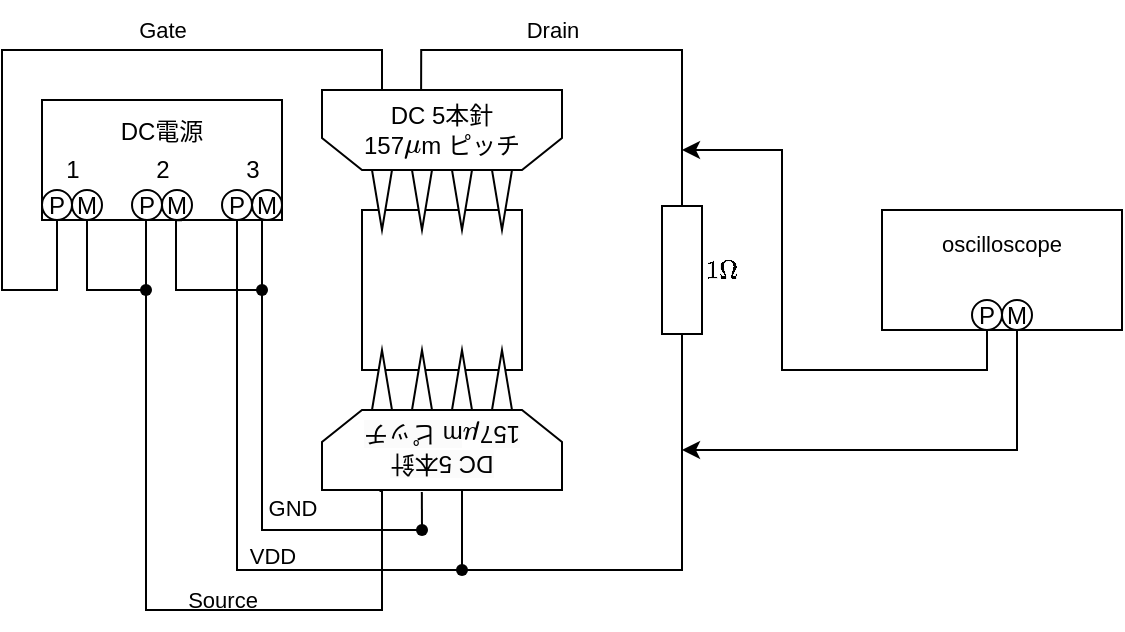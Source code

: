 <mxfile version="20.7.4" type="device"><diagram id="lJlWL80o5vvQ_0Lk5Py4" name="ページ1"><mxGraphModel dx="1036" dy="606" grid="1" gridSize="10" guides="1" tooltips="1" connect="1" arrows="1" fold="1" page="1" pageScale="1" pageWidth="1169" pageHeight="827" math="1" shadow="0"><root><mxCell id="0"/><mxCell id="1" parent="0"/><mxCell id="Lxxea2uUE8DYViSsnTuI-1" value="" style="whiteSpace=wrap;html=1;aspect=fixed;" parent="1" vertex="1"><mxGeometry x="480" y="280" width="80" height="80" as="geometry"/></mxCell><mxCell id="Lxxea2uUE8DYViSsnTuI-13" value="" style="group" parent="1" vertex="1" connectable="0"><mxGeometry x="460" y="220" width="120" height="70" as="geometry"/></mxCell><mxCell id="Lxxea2uUE8DYViSsnTuI-8" value="DC 5本針&lt;br&gt;157&lt;svg style=&quot;vertical-align: -0.489ex;&quot; xmlns:xlink=&quot;http://www.w3.org/1999/xlink&quot; viewBox=&quot;0 -442 603 658&quot; role=&quot;img&quot; height=&quot;1.489ex&quot; width=&quot;1.364ex&quot; xmlns=&quot;http://www.w3.org/2000/svg&quot;&gt;&lt;defs&gt;&lt;path d=&quot;M58 -216Q44 -216 34 -208T23 -186Q23 -176 96 116T173 414Q186 442 219 442Q231 441 239 435T249 423T251 413Q251 401 220 279T187 142Q185 131 185 107V99Q185 26 252 26Q261 26 270 27T287 31T302 38T315 45T327 55T338 65T348 77T356 88T365 100L372 110L408 253Q444 395 448 404Q461 431 491 431Q504 431 512 424T523 412T525 402L449 84Q448 79 448 68Q448 43 455 35T476 26Q485 27 496 35Q517 55 537 131Q543 151 547 152Q549 153 557 153H561Q580 153 580 144Q580 138 575 117T555 63T523 13Q510 0 491 -8Q483 -10 467 -10Q446 -10 429 -4T402 11T385 29T376 44T374 51L368 45Q362 39 350 30T324 12T288 -4T246 -11Q199 -11 153 12L129 -85Q108 -167 104 -180T92 -202Q76 -216 58 -216Z&quot; id=&quot;MJX-1-TEX-I-1D707&quot;&gt;&lt;/path&gt;&lt;/defs&gt;&lt;g transform=&quot;scale(1,-1)&quot; stroke-width=&quot;0&quot; fill=&quot;currentColor&quot; stroke=&quot;currentColor&quot;&gt;&lt;g data-mml-node=&quot;math&quot;&gt;&lt;g data-mml-node=&quot;mstyle&quot;&gt;&lt;g data-mml-node=&quot;mi&quot;&gt;&lt;use xlink:href=&quot;#MJX-1-TEX-I-1D707&quot; data-c=&quot;1D707&quot;&gt;&lt;/use&gt;&lt;/g&gt;&lt;/g&gt;&lt;/g&gt;&lt;/g&gt;&lt;/svg&gt;m ピッチ" style="shape=loopLimit;whiteSpace=wrap;html=1;direction=west;" parent="Lxxea2uUE8DYViSsnTuI-13" vertex="1"><mxGeometry width="120" height="40" as="geometry"/></mxCell><mxCell id="Lxxea2uUE8DYViSsnTuI-9" value="" style="triangle;whiteSpace=wrap;html=1;rotation=90;" parent="Lxxea2uUE8DYViSsnTuI-13" vertex="1"><mxGeometry x="15" y="50" width="30" height="10" as="geometry"/></mxCell><mxCell id="Lxxea2uUE8DYViSsnTuI-10" value="" style="triangle;whiteSpace=wrap;html=1;rotation=90;" parent="Lxxea2uUE8DYViSsnTuI-13" vertex="1"><mxGeometry x="35" y="50" width="30" height="10" as="geometry"/></mxCell><mxCell id="Lxxea2uUE8DYViSsnTuI-11" value="" style="triangle;whiteSpace=wrap;html=1;rotation=90;" parent="Lxxea2uUE8DYViSsnTuI-13" vertex="1"><mxGeometry x="55" y="50" width="30" height="10" as="geometry"/></mxCell><mxCell id="Lxxea2uUE8DYViSsnTuI-12" value="" style="triangle;whiteSpace=wrap;html=1;rotation=90;" parent="Lxxea2uUE8DYViSsnTuI-13" vertex="1"><mxGeometry x="75" y="50" width="30" height="10" as="geometry"/></mxCell><mxCell id="Lxxea2uUE8DYViSsnTuI-14" value="" style="group;rotation=-180;verticalAlign=bottom;horizontal=0;textDirection=ltr;" parent="1" vertex="1" connectable="0"><mxGeometry x="460" y="350" width="120" height="70" as="geometry"/></mxCell><mxCell id="Lxxea2uUE8DYViSsnTuI-15" value="&lt;span style=&quot;background-color: rgb(251, 251, 251);&quot;&gt;DC 5本針&lt;/span&gt;&lt;br style=&quot;border-color: var(--border-color); background-color: rgb(251, 251, 251);&quot;&gt;&lt;span style=&quot;background-color: rgb(251, 251, 251);&quot;&gt;157&lt;/span&gt;&lt;svg style=&quot;background-color: rgb(251, 251, 251); vertical-align: -0.489ex;&quot; xmlns:xlink=&quot;http://www.w3.org/1999/xlink&quot; viewBox=&quot;0 -442 603 658&quot; role=&quot;img&quot; height=&quot;1.489ex&quot; width=&quot;1.364ex&quot; xmlns=&quot;http://www.w3.org/2000/svg&quot;&gt;&lt;defs&gt;&lt;path d=&quot;M58 -216Q44 -216 34 -208T23 -186Q23 -176 96 116T173 414Q186 442 219 442Q231 441 239 435T249 423T251 413Q251 401 220 279T187 142Q185 131 185 107V99Q185 26 252 26Q261 26 270 27T287 31T302 38T315 45T327 55T338 65T348 77T356 88T365 100L372 110L408 253Q444 395 448 404Q461 431 491 431Q504 431 512 424T523 412T525 402L449 84Q448 79 448 68Q448 43 455 35T476 26Q485 27 496 35Q517 55 537 131Q543 151 547 152Q549 153 557 153H561Q580 153 580 144Q580 138 575 117T555 63T523 13Q510 0 491 -8Q483 -10 467 -10Q446 -10 429 -4T402 11T385 29T376 44T374 51L368 45Q362 39 350 30T324 12T288 -4T246 -11Q199 -11 153 12L129 -85Q108 -167 104 -180T92 -202Q76 -216 58 -216Z&quot; id=&quot;MJX-1-TEX-I-1D707&quot;&gt;&lt;/path&gt;&lt;/defs&gt;&lt;g transform=&quot;scale(1,-1)&quot; stroke-width=&quot;0&quot; fill=&quot;currentColor&quot; stroke=&quot;currentColor&quot;&gt;&lt;g data-mml-node=&quot;math&quot;&gt;&lt;g data-mml-node=&quot;mstyle&quot;&gt;&lt;g data-mml-node=&quot;mi&quot;&gt;&lt;use xlink:href=&quot;#MJX-1-TEX-I-1D707&quot; data-c=&quot;1D707&quot;&gt;&lt;/use&gt;&lt;/g&gt;&lt;/g&gt;&lt;/g&gt;&lt;/g&gt;&lt;/svg&gt;&lt;span style=&quot;background-color: rgb(251, 251, 251);&quot;&gt;m ピッチ&lt;/span&gt;" style="shape=loopLimit;whiteSpace=wrap;html=1;direction=west;rotation=-180;" parent="Lxxea2uUE8DYViSsnTuI-14" vertex="1"><mxGeometry y="30" width="120" height="40" as="geometry"/></mxCell><mxCell id="Lxxea2uUE8DYViSsnTuI-16" value="" style="triangle;whiteSpace=wrap;html=1;rotation=-90;" parent="Lxxea2uUE8DYViSsnTuI-14" vertex="1"><mxGeometry x="75" y="10" width="30" height="10" as="geometry"/></mxCell><mxCell id="Lxxea2uUE8DYViSsnTuI-17" value="" style="triangle;whiteSpace=wrap;html=1;rotation=-90;" parent="Lxxea2uUE8DYViSsnTuI-14" vertex="1"><mxGeometry x="55" y="10" width="30" height="10" as="geometry"/></mxCell><mxCell id="Lxxea2uUE8DYViSsnTuI-18" value="" style="triangle;whiteSpace=wrap;html=1;rotation=-90;" parent="Lxxea2uUE8DYViSsnTuI-14" vertex="1"><mxGeometry x="35" y="10" width="30" height="10" as="geometry"/></mxCell><mxCell id="Lxxea2uUE8DYViSsnTuI-19" value="" style="triangle;whiteSpace=wrap;html=1;rotation=-90;" parent="Lxxea2uUE8DYViSsnTuI-14" vertex="1"><mxGeometry x="15" y="10" width="30" height="10" as="geometry"/></mxCell><mxCell id="Lxxea2uUE8DYViSsnTuI-30" value="" style="group" parent="1" vertex="1" connectable="0"><mxGeometry x="320" y="225" width="120" height="60" as="geometry"/></mxCell><mxCell id="Lxxea2uUE8DYViSsnTuI-20" value="DC電源&lt;br&gt;&lt;br&gt;&lt;br&gt;" style="rounded=0;whiteSpace=wrap;html=1;" parent="Lxxea2uUE8DYViSsnTuI-30" vertex="1"><mxGeometry width="120" height="60" as="geometry"/></mxCell><mxCell id="Lxxea2uUE8DYViSsnTuI-21" value="P" style="ellipse;whiteSpace=wrap;html=1;aspect=fixed;" parent="Lxxea2uUE8DYViSsnTuI-30" vertex="1"><mxGeometry y="45" width="15" height="15" as="geometry"/></mxCell><mxCell id="Lxxea2uUE8DYViSsnTuI-22" value="M" style="ellipse;whiteSpace=wrap;html=1;aspect=fixed;" parent="Lxxea2uUE8DYViSsnTuI-30" vertex="1"><mxGeometry x="15" y="45" width="15" height="15" as="geometry"/></mxCell><mxCell id="Lxxea2uUE8DYViSsnTuI-23" value="P" style="ellipse;whiteSpace=wrap;html=1;aspect=fixed;" parent="Lxxea2uUE8DYViSsnTuI-30" vertex="1"><mxGeometry x="45" y="45" width="15" height="15" as="geometry"/></mxCell><mxCell id="Lxxea2uUE8DYViSsnTuI-24" value="M" style="ellipse;whiteSpace=wrap;html=1;aspect=fixed;" parent="Lxxea2uUE8DYViSsnTuI-30" vertex="1"><mxGeometry x="60" y="45" width="15" height="15" as="geometry"/></mxCell><mxCell id="Lxxea2uUE8DYViSsnTuI-25" value="P" style="ellipse;whiteSpace=wrap;html=1;aspect=fixed;" parent="Lxxea2uUE8DYViSsnTuI-30" vertex="1"><mxGeometry x="90" y="45" width="15" height="15" as="geometry"/></mxCell><mxCell id="Lxxea2uUE8DYViSsnTuI-26" value="M" style="ellipse;whiteSpace=wrap;html=1;aspect=fixed;" parent="Lxxea2uUE8DYViSsnTuI-30" vertex="1"><mxGeometry x="105" y="45" width="15" height="15" as="geometry"/></mxCell><mxCell id="Lxxea2uUE8DYViSsnTuI-27" value="1" style="text;html=1;align=center;verticalAlign=middle;resizable=0;points=[];autosize=1;strokeColor=none;fillColor=none;" parent="Lxxea2uUE8DYViSsnTuI-30" vertex="1"><mxGeometry y="20" width="30" height="30" as="geometry"/></mxCell><mxCell id="Lxxea2uUE8DYViSsnTuI-28" value="2" style="text;html=1;align=center;verticalAlign=middle;resizable=0;points=[];autosize=1;strokeColor=none;fillColor=none;" parent="Lxxea2uUE8DYViSsnTuI-30" vertex="1"><mxGeometry x="45" y="20" width="30" height="30" as="geometry"/></mxCell><mxCell id="Lxxea2uUE8DYViSsnTuI-29" value="3" style="text;html=1;align=center;verticalAlign=middle;resizable=0;points=[];autosize=1;strokeColor=none;fillColor=none;" parent="Lxxea2uUE8DYViSsnTuI-30" vertex="1"><mxGeometry x="90" y="20" width="30" height="30" as="geometry"/></mxCell><mxCell id="Lxxea2uUE8DYViSsnTuI-42" style="edgeStyle=orthogonalEdgeStyle;rounded=0;orthogonalLoop=1;jettySize=auto;html=1;exitX=0.5;exitY=1;exitDx=0;exitDy=0;entryX=1.004;entryY=0.561;entryDx=0;entryDy=0;entryPerimeter=0;endArrow=none;endFill=0;" parent="1" source="Lxxea2uUE8DYViSsnTuI-26" target="Lxxea2uUE8DYViSsnTuI-55" edge="1"><mxGeometry relative="1" as="geometry"><Array as="points"><mxPoint x="430" y="285"/><mxPoint x="430" y="440"/></Array></mxGeometry></mxCell><mxCell id="Lxxea2uUE8DYViSsnTuI-43" style="edgeStyle=orthogonalEdgeStyle;shape=connector;rounded=0;orthogonalLoop=1;jettySize=auto;html=1;exitX=0.5;exitY=1;exitDx=0;exitDy=0;labelBackgroundColor=default;strokeColor=default;fontFamily=Helvetica;fontSize=11;fontColor=default;endArrow=none;endFill=0;" parent="1" source="Lxxea2uUE8DYViSsnTuI-25" target="Lxxea2uUE8DYViSsnTuI-69" edge="1"><mxGeometry relative="1" as="geometry"><mxPoint x="560" y="460" as="targetPoint"/><Array as="points"><mxPoint x="418" y="460"/><mxPoint x="530" y="460"/></Array></mxGeometry></mxCell><mxCell id="Lxxea2uUE8DYViSsnTuI-44" style="edgeStyle=orthogonalEdgeStyle;shape=connector;rounded=0;orthogonalLoop=1;jettySize=auto;html=1;labelBackgroundColor=default;strokeColor=default;fontFamily=Helvetica;fontSize=11;fontColor=default;endArrow=none;endFill=0;entryX=1.002;entryY=0.534;entryDx=0;entryDy=0;entryPerimeter=0;exitX=0.667;exitY=1.009;exitDx=0;exitDy=0;exitPerimeter=0;" parent="1" source="Lxxea2uUE8DYViSsnTuI-24" target="Lxxea2uUE8DYViSsnTuI-45" edge="1"><mxGeometry relative="1" as="geometry"><mxPoint x="320" y="320" as="targetPoint"/><mxPoint x="300" y="290" as="sourcePoint"/><Array as="points"><mxPoint x="387" y="285"/><mxPoint x="387" y="320"/></Array></mxGeometry></mxCell><mxCell id="Lxxea2uUE8DYViSsnTuI-45" value="" style="shape=waypoint;sketch=0;fillStyle=solid;size=6;pointerEvents=1;points=[];fillColor=none;resizable=0;rotatable=0;perimeter=centerPerimeter;snapToPoint=1;fontFamily=Helvetica;fontSize=11;fontColor=default;" parent="1" vertex="1"><mxGeometry x="410" y="300" width="40" height="40" as="geometry"/></mxCell><mxCell id="Lxxea2uUE8DYViSsnTuI-46" style="edgeStyle=orthogonalEdgeStyle;shape=connector;rounded=0;orthogonalLoop=1;jettySize=auto;html=1;exitX=0.5;exitY=1;exitDx=0;exitDy=0;entryX=0.223;entryY=1.013;entryDx=0;entryDy=0;labelBackgroundColor=default;strokeColor=default;fontFamily=Helvetica;fontSize=11;fontColor=default;endArrow=none;endFill=0;entryPerimeter=0;" parent="1" edge="1"><mxGeometry relative="1" as="geometry"><mxPoint x="376.5" y="285" as="sourcePoint"/><mxPoint x="488.76" y="420.52" as="targetPoint"/><Array as="points"><mxPoint x="372" y="285"/><mxPoint x="372" y="480"/><mxPoint x="490" y="480"/><mxPoint x="490" y="421"/></Array></mxGeometry></mxCell><mxCell id="Lxxea2uUE8DYViSsnTuI-47" value="" style="shape=waypoint;sketch=0;fillStyle=solid;size=6;pointerEvents=1;points=[];fillColor=none;resizable=0;rotatable=0;perimeter=centerPerimeter;snapToPoint=1;fontFamily=Helvetica;fontSize=11;fontColor=default;" parent="1" vertex="1"><mxGeometry x="352" y="300" width="40" height="40" as="geometry"/></mxCell><mxCell id="Lxxea2uUE8DYViSsnTuI-48" style="edgeStyle=orthogonalEdgeStyle;shape=connector;rounded=0;orthogonalLoop=1;jettySize=auto;html=1;exitX=0.5;exitY=1;exitDx=0;exitDy=0;entryX=-0.039;entryY=0.568;entryDx=0;entryDy=0;entryPerimeter=0;labelBackgroundColor=default;strokeColor=default;fontFamily=Helvetica;fontSize=11;fontColor=default;endArrow=none;endFill=0;" parent="1" source="Lxxea2uUE8DYViSsnTuI-22" target="Lxxea2uUE8DYViSsnTuI-47" edge="1"><mxGeometry relative="1" as="geometry"><Array as="points"><mxPoint x="343" y="320"/></Array></mxGeometry></mxCell><mxCell id="Lxxea2uUE8DYViSsnTuI-49" style="edgeStyle=orthogonalEdgeStyle;shape=connector;rounded=0;orthogonalLoop=1;jettySize=auto;html=1;exitX=0.5;exitY=1;exitDx=0;exitDy=0;entryX=0.75;entryY=1;entryDx=0;entryDy=0;labelBackgroundColor=default;strokeColor=default;fontFamily=Helvetica;fontSize=11;fontColor=default;endArrow=none;endFill=0;" parent="1" source="Lxxea2uUE8DYViSsnTuI-21" target="Lxxea2uUE8DYViSsnTuI-8" edge="1"><mxGeometry relative="1" as="geometry"><Array as="points"><mxPoint x="328" y="320"/><mxPoint x="300" y="320"/><mxPoint x="300" y="200"/><mxPoint x="490" y="200"/></Array></mxGeometry></mxCell><mxCell id="Lxxea2uUE8DYViSsnTuI-50" value="GND" style="text;html=1;align=center;verticalAlign=middle;resizable=0;points=[];autosize=1;strokeColor=none;fillColor=none;fontSize=11;fontFamily=Helvetica;fontColor=default;" parent="1" vertex="1"><mxGeometry x="420" y="414" width="50" height="30" as="geometry"/></mxCell><mxCell id="Lxxea2uUE8DYViSsnTuI-52" value="VDD" style="text;html=1;align=center;verticalAlign=middle;resizable=0;points=[];autosize=1;strokeColor=none;fillColor=none;fontSize=11;fontFamily=Helvetica;fontColor=default;" parent="1" vertex="1"><mxGeometry x="410" y="438" width="50" height="30" as="geometry"/></mxCell><mxCell id="Lxxea2uUE8DYViSsnTuI-53" value="Source" style="text;html=1;align=center;verticalAlign=middle;resizable=0;points=[];autosize=1;strokeColor=none;fillColor=none;fontSize=11;fontFamily=Helvetica;fontColor=default;" parent="1" vertex="1"><mxGeometry x="380" y="460" width="60" height="30" as="geometry"/></mxCell><mxCell id="Lxxea2uUE8DYViSsnTuI-54" value="Gate" style="text;html=1;align=center;verticalAlign=middle;resizable=0;points=[];autosize=1;strokeColor=none;fillColor=none;fontSize=11;fontFamily=Helvetica;fontColor=default;" parent="1" vertex="1"><mxGeometry x="355" y="175" width="50" height="30" as="geometry"/></mxCell><mxCell id="Lxxea2uUE8DYViSsnTuI-56" style="edgeStyle=orthogonalEdgeStyle;shape=connector;rounded=0;orthogonalLoop=1;jettySize=auto;html=1;labelBackgroundColor=default;strokeColor=default;fontFamily=Helvetica;fontSize=11;fontColor=default;endArrow=none;endFill=0;entryX=0.491;entryY=-0.001;entryDx=0;entryDy=0;entryPerimeter=0;" parent="1" source="Lxxea2uUE8DYViSsnTuI-55" target="Lxxea2uUE8DYViSsnTuI-55" edge="1"><mxGeometry relative="1" as="geometry"><Array as="points"/></mxGeometry></mxCell><mxCell id="Lxxea2uUE8DYViSsnTuI-57" style="edgeStyle=orthogonalEdgeStyle;shape=connector;rounded=0;orthogonalLoop=1;jettySize=auto;html=1;entryX=0.416;entryY=1.024;entryDx=0;entryDy=0;entryPerimeter=0;labelBackgroundColor=default;strokeColor=default;fontFamily=Helvetica;fontSize=11;fontColor=default;endArrow=none;endFill=0;" parent="1" source="Lxxea2uUE8DYViSsnTuI-55" target="Lxxea2uUE8DYViSsnTuI-15" edge="1"><mxGeometry relative="1" as="geometry"/></mxCell><mxCell id="Lxxea2uUE8DYViSsnTuI-55" value="" style="shape=waypoint;sketch=0;fillStyle=solid;size=6;pointerEvents=1;points=[];fillColor=none;resizable=0;rotatable=0;perimeter=centerPerimeter;snapToPoint=1;fontFamily=Helvetica;fontSize=11;fontColor=default;" parent="1" vertex="1"><mxGeometry x="490" y="420" width="40" height="40" as="geometry"/></mxCell><mxCell id="Lxxea2uUE8DYViSsnTuI-70" style="edgeStyle=orthogonalEdgeStyle;shape=connector;rounded=0;orthogonalLoop=1;jettySize=auto;html=1;entryX=0.581;entryY=0.987;entryDx=0;entryDy=0;entryPerimeter=0;labelBackgroundColor=default;strokeColor=default;fontFamily=Helvetica;fontSize=11;fontColor=default;endArrow=none;endFill=0;" parent="1" source="Lxxea2uUE8DYViSsnTuI-69" target="Lxxea2uUE8DYViSsnTuI-15" edge="1"><mxGeometry relative="1" as="geometry"/></mxCell><mxCell id="Lxxea2uUE8DYViSsnTuI-72" style="edgeStyle=orthogonalEdgeStyle;shape=connector;rounded=0;orthogonalLoop=1;jettySize=auto;html=1;entryX=1;entryY=0.5;entryDx=0;entryDy=0;entryPerimeter=0;labelBackgroundColor=default;strokeColor=default;fontFamily=Helvetica;fontSize=11;fontColor=default;endArrow=none;endFill=0;" parent="1" source="Lxxea2uUE8DYViSsnTuI-69" target="Lxxea2uUE8DYViSsnTuI-71" edge="1"><mxGeometry relative="1" as="geometry"/></mxCell><mxCell id="Lxxea2uUE8DYViSsnTuI-69" value="" style="shape=waypoint;sketch=0;fillStyle=solid;size=6;pointerEvents=1;points=[];fillColor=none;resizable=0;rotatable=0;perimeter=centerPerimeter;snapToPoint=1;fontFamily=Helvetica;fontSize=11;fontColor=default;" parent="1" vertex="1"><mxGeometry x="510" y="440" width="40" height="40" as="geometry"/></mxCell><mxCell id="Lxxea2uUE8DYViSsnTuI-73" style="edgeStyle=orthogonalEdgeStyle;shape=connector;rounded=0;orthogonalLoop=1;jettySize=auto;html=1;exitX=0;exitY=0.5;exitDx=0;exitDy=0;exitPerimeter=0;entryX=0.587;entryY=0.993;entryDx=0;entryDy=0;entryPerimeter=0;labelBackgroundColor=default;strokeColor=default;fontFamily=Helvetica;fontSize=11;fontColor=default;endArrow=none;endFill=0;" parent="1" source="Lxxea2uUE8DYViSsnTuI-71" target="Lxxea2uUE8DYViSsnTuI-8" edge="1"><mxGeometry relative="1" as="geometry"/></mxCell><mxCell id="Lxxea2uUE8DYViSsnTuI-71" value="" style="pointerEvents=1;verticalLabelPosition=bottom;shadow=0;dashed=0;align=center;html=1;verticalAlign=top;shape=mxgraph.electrical.resistors.resistor_1;fontFamily=Helvetica;fontSize=11;fontColor=default;direction=south;" parent="1" vertex="1"><mxGeometry x="630" y="260" width="20" height="100" as="geometry"/></mxCell><mxCell id="Lxxea2uUE8DYViSsnTuI-74" value="Drain" style="text;html=1;align=center;verticalAlign=middle;resizable=0;points=[];autosize=1;strokeColor=none;fillColor=none;fontSize=11;fontFamily=Helvetica;fontColor=default;" parent="1" vertex="1"><mxGeometry x="550" y="175" width="50" height="30" as="geometry"/></mxCell><mxCell id="Lxxea2uUE8DYViSsnTuI-75" value="`1 \Omega`" style="text;html=1;align=center;verticalAlign=middle;resizable=0;points=[];autosize=1;strokeColor=none;fillColor=none;fontSize=11;fontFamily=Helvetica;fontColor=default;" parent="1" vertex="1"><mxGeometry x="620" y="295" width="80" height="30" as="geometry"/></mxCell><mxCell id="Lxxea2uUE8DYViSsnTuI-78" value="oscilloscope&lt;br&gt;&lt;br&gt;&lt;br&gt;" style="rounded=0;whiteSpace=wrap;html=1;fontFamily=Helvetica;fontSize=11;fontColor=default;" parent="1" vertex="1"><mxGeometry x="740" y="280" width="120" height="60" as="geometry"/></mxCell><mxCell id="Lxxea2uUE8DYViSsnTuI-82" style="edgeStyle=orthogonalEdgeStyle;shape=connector;rounded=0;orthogonalLoop=1;jettySize=auto;html=1;exitX=0.5;exitY=1;exitDx=0;exitDy=0;labelBackgroundColor=default;strokeColor=default;fontFamily=Helvetica;fontSize=11;fontColor=default;endArrow=classic;endFill=1;" parent="1" source="Lxxea2uUE8DYViSsnTuI-79" edge="1"><mxGeometry relative="1" as="geometry"><mxPoint x="640" y="250" as="targetPoint"/><Array as="points"><mxPoint x="793" y="360"/><mxPoint x="690" y="360"/><mxPoint x="690" y="250"/></Array></mxGeometry></mxCell><mxCell id="Lxxea2uUE8DYViSsnTuI-79" value="P" style="ellipse;whiteSpace=wrap;html=1;aspect=fixed;" parent="1" vertex="1"><mxGeometry x="785" y="325" width="15" height="15" as="geometry"/></mxCell><mxCell id="Lxxea2uUE8DYViSsnTuI-83" style="edgeStyle=orthogonalEdgeStyle;shape=connector;rounded=0;orthogonalLoop=1;jettySize=auto;html=1;exitX=0.5;exitY=1;exitDx=0;exitDy=0;labelBackgroundColor=default;strokeColor=default;fontFamily=Helvetica;fontSize=11;fontColor=default;endArrow=classic;endFill=1;" parent="1" source="Lxxea2uUE8DYViSsnTuI-80" edge="1"><mxGeometry relative="1" as="geometry"><mxPoint x="640" y="400" as="targetPoint"/><Array as="points"><mxPoint x="808" y="400"/></Array></mxGeometry></mxCell><mxCell id="Lxxea2uUE8DYViSsnTuI-80" value="M" style="ellipse;whiteSpace=wrap;html=1;aspect=fixed;" parent="1" vertex="1"><mxGeometry x="800" y="325" width="15" height="15" as="geometry"/></mxCell></root></mxGraphModel></diagram></mxfile>